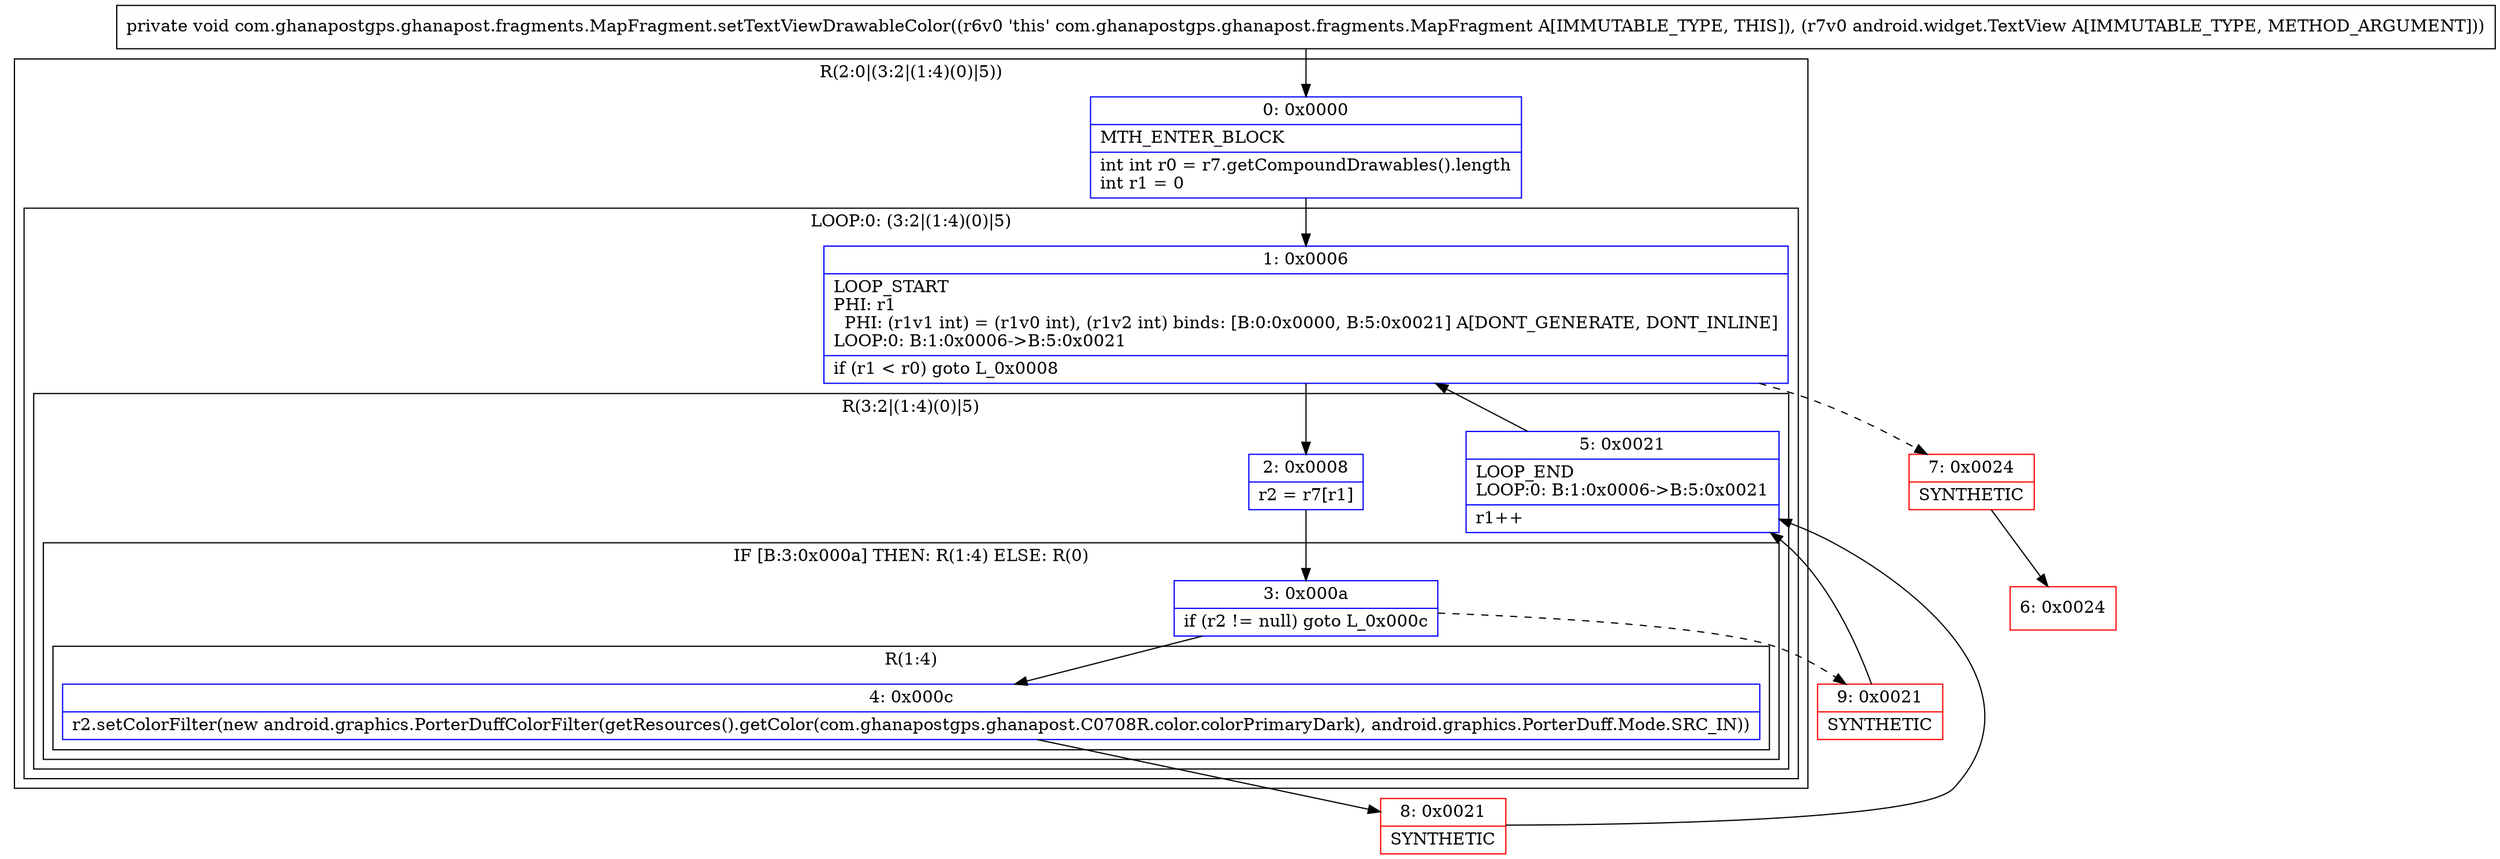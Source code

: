 digraph "CFG forcom.ghanapostgps.ghanapost.fragments.MapFragment.setTextViewDrawableColor(Landroid\/widget\/TextView;)V" {
subgraph cluster_Region_1039238547 {
label = "R(2:0|(3:2|(1:4)(0)|5))";
node [shape=record,color=blue];
Node_0 [shape=record,label="{0\:\ 0x0000|MTH_ENTER_BLOCK\l|int int r0 = r7.getCompoundDrawables().length\lint r1 = 0\l}"];
subgraph cluster_LoopRegion_1023687008 {
label = "LOOP:0: (3:2|(1:4)(0)|5)";
node [shape=record,color=blue];
Node_1 [shape=record,label="{1\:\ 0x0006|LOOP_START\lPHI: r1 \l  PHI: (r1v1 int) = (r1v0 int), (r1v2 int) binds: [B:0:0x0000, B:5:0x0021] A[DONT_GENERATE, DONT_INLINE]\lLOOP:0: B:1:0x0006\-\>B:5:0x0021\l|if (r1 \< r0) goto L_0x0008\l}"];
subgraph cluster_Region_1813344899 {
label = "R(3:2|(1:4)(0)|5)";
node [shape=record,color=blue];
Node_2 [shape=record,label="{2\:\ 0x0008|r2 = r7[r1]\l}"];
subgraph cluster_IfRegion_251442516 {
label = "IF [B:3:0x000a] THEN: R(1:4) ELSE: R(0)";
node [shape=record,color=blue];
Node_3 [shape=record,label="{3\:\ 0x000a|if (r2 != null) goto L_0x000c\l}"];
subgraph cluster_Region_556147541 {
label = "R(1:4)";
node [shape=record,color=blue];
Node_4 [shape=record,label="{4\:\ 0x000c|r2.setColorFilter(new android.graphics.PorterDuffColorFilter(getResources().getColor(com.ghanapostgps.ghanapost.C0708R.color.colorPrimaryDark), android.graphics.PorterDuff.Mode.SRC_IN))\l}"];
}
subgraph cluster_Region_372935296 {
label = "R(0)";
node [shape=record,color=blue];
}
}
Node_5 [shape=record,label="{5\:\ 0x0021|LOOP_END\lLOOP:0: B:1:0x0006\-\>B:5:0x0021\l|r1++\l}"];
}
}
}
Node_6 [shape=record,color=red,label="{6\:\ 0x0024}"];
Node_7 [shape=record,color=red,label="{7\:\ 0x0024|SYNTHETIC\l}"];
Node_8 [shape=record,color=red,label="{8\:\ 0x0021|SYNTHETIC\l}"];
Node_9 [shape=record,color=red,label="{9\:\ 0x0021|SYNTHETIC\l}"];
MethodNode[shape=record,label="{private void com.ghanapostgps.ghanapost.fragments.MapFragment.setTextViewDrawableColor((r6v0 'this' com.ghanapostgps.ghanapost.fragments.MapFragment A[IMMUTABLE_TYPE, THIS]), (r7v0 android.widget.TextView A[IMMUTABLE_TYPE, METHOD_ARGUMENT])) }"];
MethodNode -> Node_0;
Node_0 -> Node_1;
Node_1 -> Node_2;
Node_1 -> Node_7[style=dashed];
Node_2 -> Node_3;
Node_3 -> Node_4;
Node_3 -> Node_9[style=dashed];
Node_4 -> Node_8;
Node_5 -> Node_1;
Node_7 -> Node_6;
Node_8 -> Node_5;
Node_9 -> Node_5;
}

